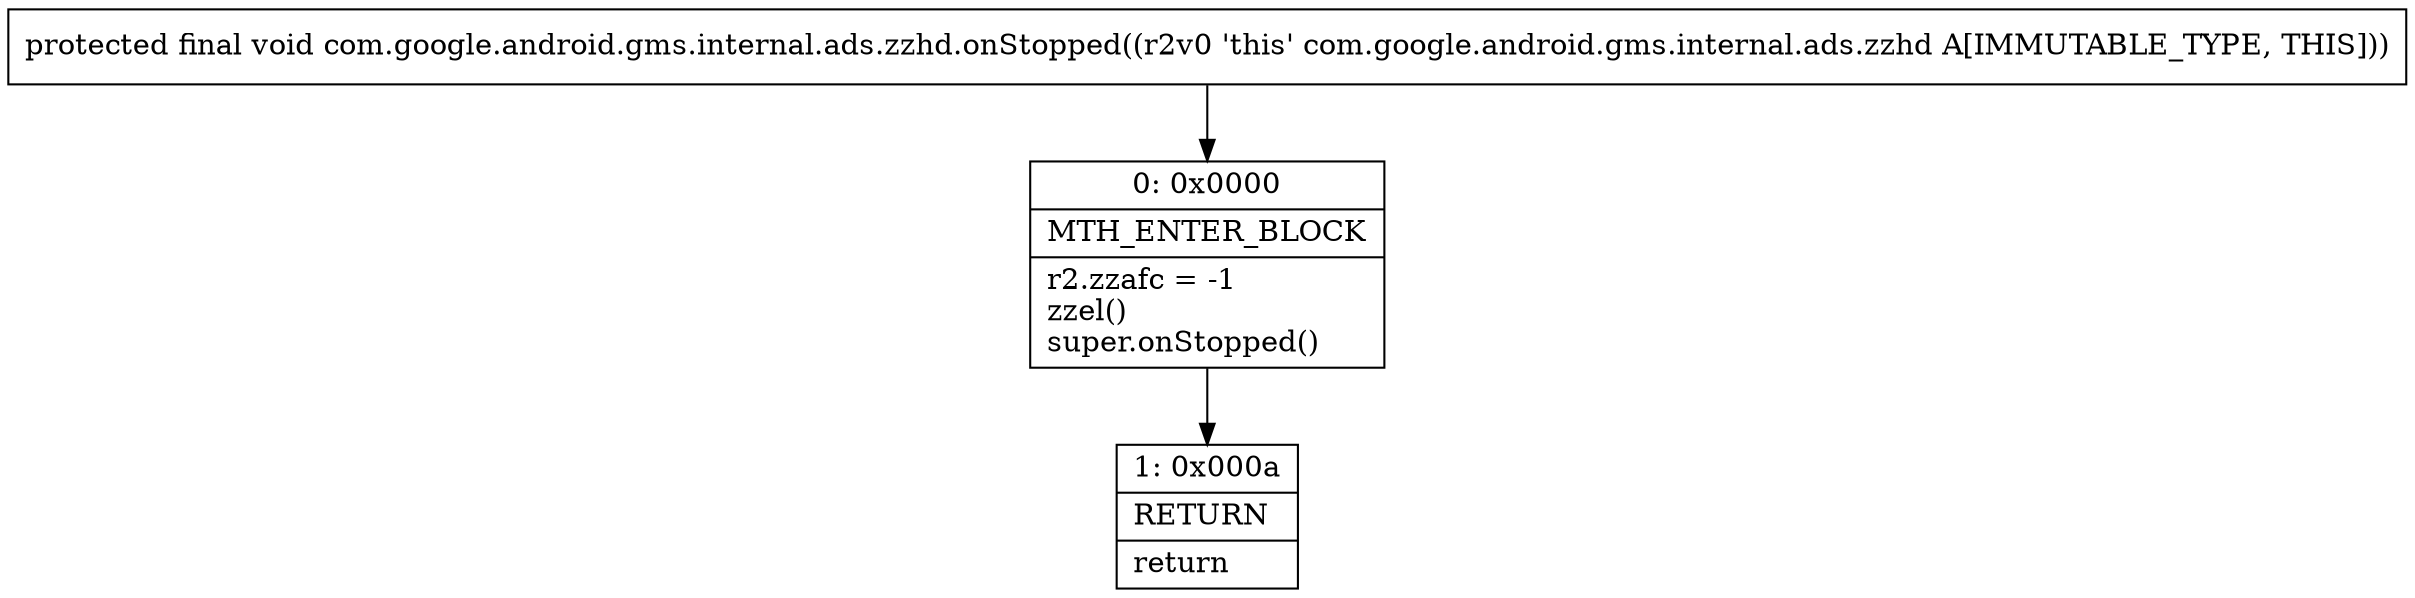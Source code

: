 digraph "CFG forcom.google.android.gms.internal.ads.zzhd.onStopped()V" {
Node_0 [shape=record,label="{0\:\ 0x0000|MTH_ENTER_BLOCK\l|r2.zzafc = \-1\lzzel()\lsuper.onStopped()\l}"];
Node_1 [shape=record,label="{1\:\ 0x000a|RETURN\l|return\l}"];
MethodNode[shape=record,label="{protected final void com.google.android.gms.internal.ads.zzhd.onStopped((r2v0 'this' com.google.android.gms.internal.ads.zzhd A[IMMUTABLE_TYPE, THIS])) }"];
MethodNode -> Node_0;
Node_0 -> Node_1;
}

